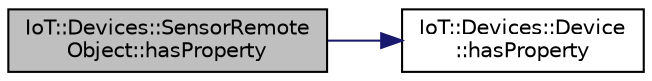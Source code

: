 digraph "IoT::Devices::SensorRemoteObject::hasProperty"
{
 // LATEX_PDF_SIZE
  edge [fontname="Helvetica",fontsize="10",labelfontname="Helvetica",labelfontsize="10"];
  node [fontname="Helvetica",fontsize="10",shape=record];
  rankdir="LR";
  Node1 [label="IoT::Devices::SensorRemote\lObject::hasProperty",height=0.2,width=0.4,color="black", fillcolor="grey75", style="filled", fontcolor="black",tooltip=" "];
  Node1 -> Node2 [color="midnightblue",fontsize="10",style="solid"];
  Node2 [label="IoT::Devices::Device\l::hasProperty",height=0.2,width=0.4,color="black", fillcolor="white", style="filled",URL="$classIoT_1_1Devices_1_1Device.html#a4dc2ebfd570d37f70a1ba6a9c9d87310",tooltip=" "];
}
